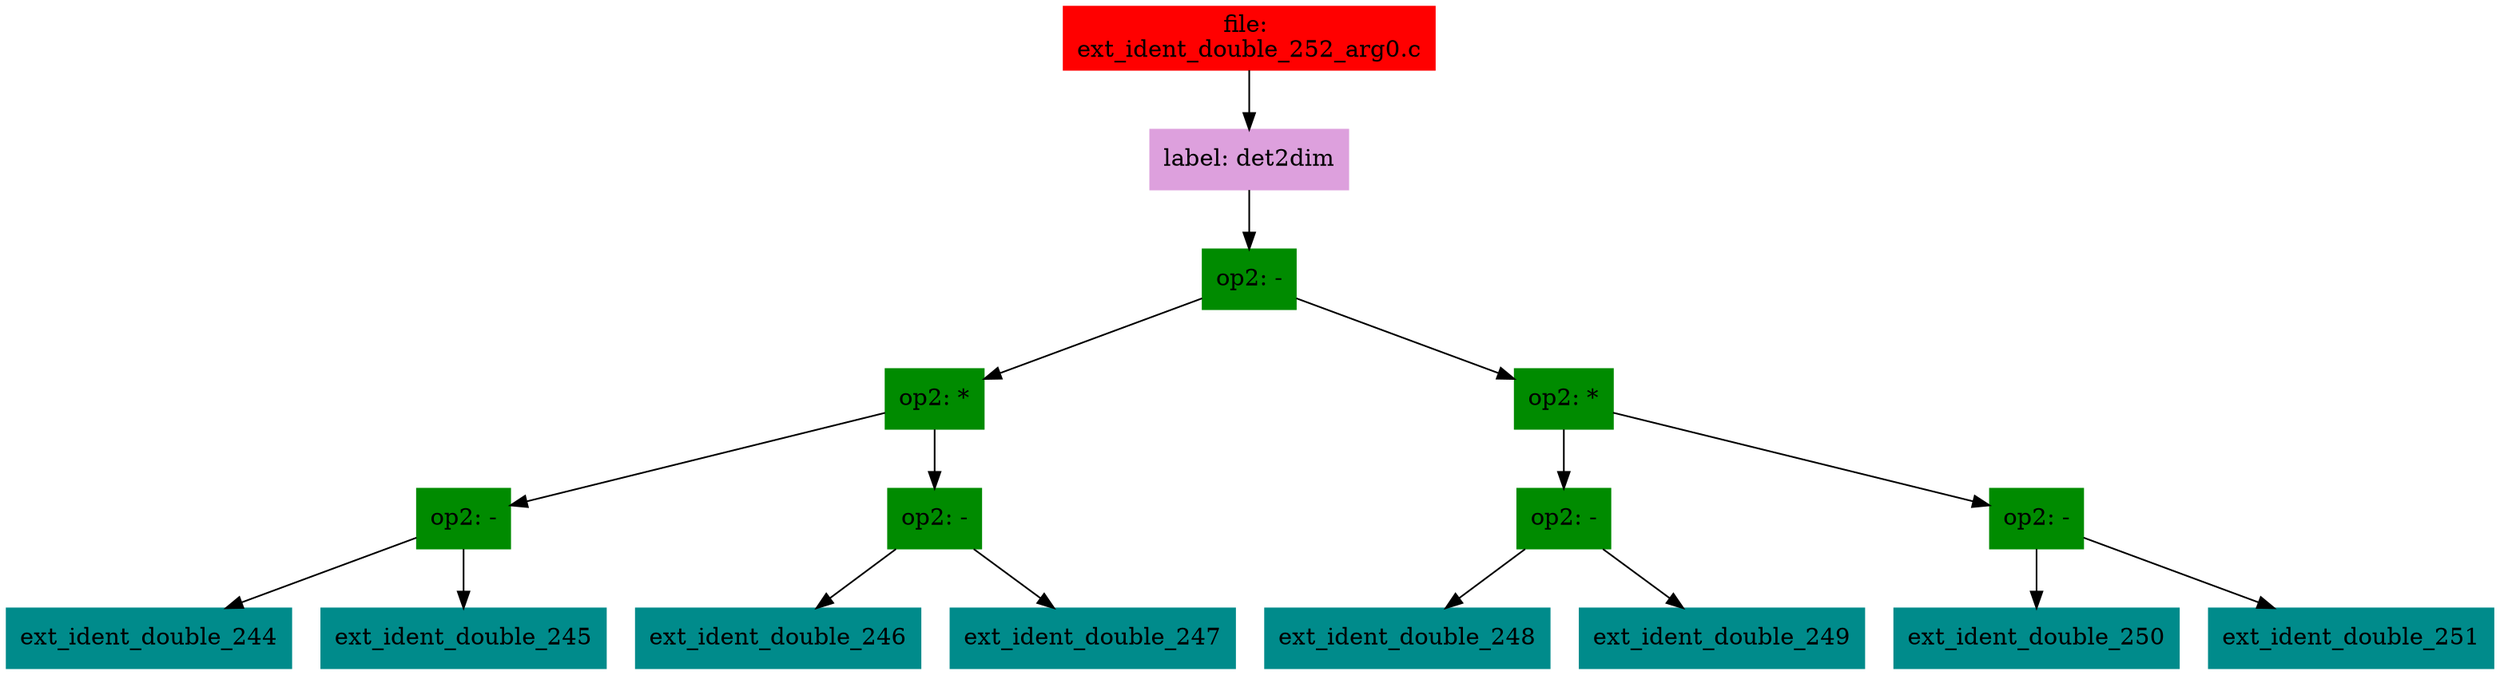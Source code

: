 digraph G {
node [shape=box]

0 [label="file: 
ext_ident_double_252_arg0.c",color=red, style=filled]
1 [label="label: det2dim",color=plum, style=filled]
0 -> 1
2 [label="op2: -",color=green4, style=filled]
1 -> 2
3 [label="op2: *",color=green4, style=filled]
2 -> 3
4 [label="op2: -",color=green4, style=filled]
3 -> 4
5 [label="ext_ident_double_244",color=cyan4, style=filled]
4 -> 5
10 [label="ext_ident_double_245",color=cyan4, style=filled]
4 -> 10
15 [label="op2: -",color=green4, style=filled]
3 -> 15
16 [label="ext_ident_double_246",color=cyan4, style=filled]
15 -> 16
23 [label="ext_ident_double_247",color=cyan4, style=filled]
15 -> 23
30 [label="op2: *",color=green4, style=filled]
2 -> 30
31 [label="op2: -",color=green4, style=filled]
30 -> 31
32 [label="ext_ident_double_248",color=cyan4, style=filled]
31 -> 32
39 [label="ext_ident_double_249",color=cyan4, style=filled]
31 -> 39
46 [label="op2: -",color=green4, style=filled]
30 -> 46
47 [label="ext_ident_double_250",color=cyan4, style=filled]
46 -> 47
52 [label="ext_ident_double_251",color=cyan4, style=filled]
46 -> 52


}

